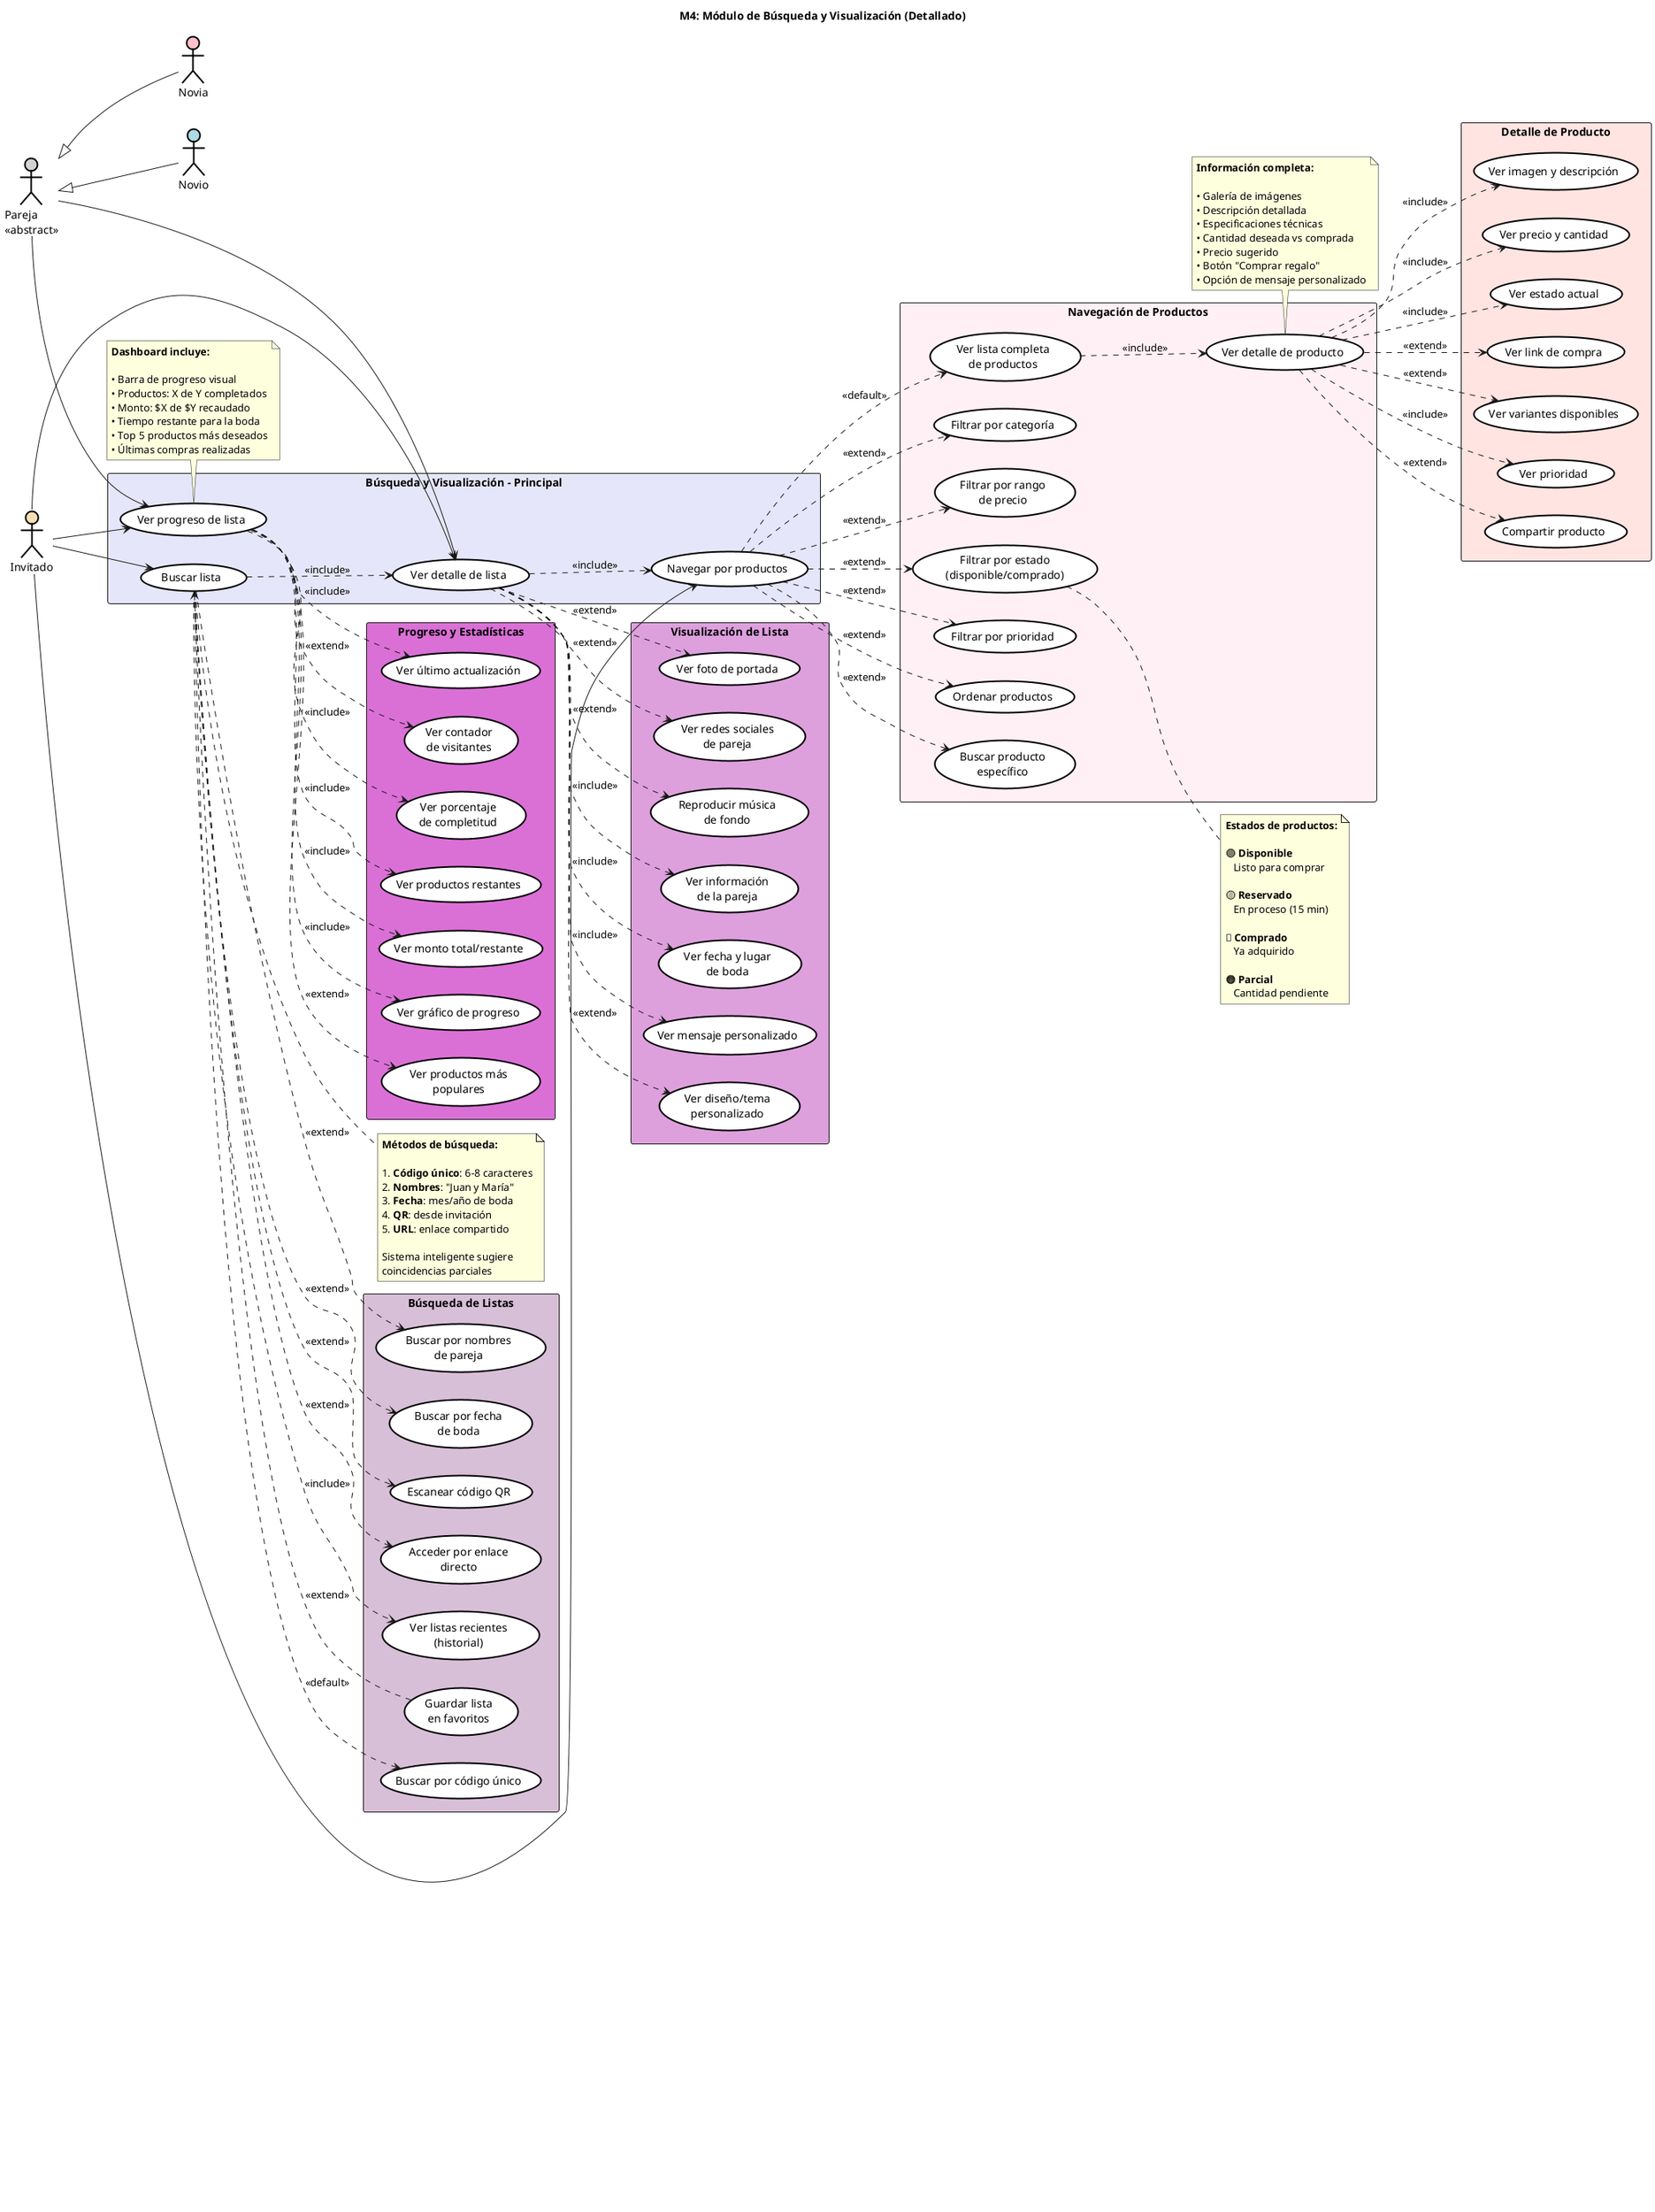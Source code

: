 @startuml moduloBusquedaVisualizacion
title M4: Módulo de Búsqueda y Visualización (Detallado)

left to right direction
skinparam packageStyle rectangle

' ===== ESTILOS VISUALES =====
skinparam usecase {
    BackgroundColor White
    BorderColor Black
    BorderThickness 2
}

skinparam actor {
    BackgroundColor White
    BorderColor Black
    BorderThickness 2
}

skinparam package {
    BorderThickness 2
    FontStyle bold
}

' ===== ACTORES =====
actor "Invitado" as Invitado #Wheat
actor "Pareja\n<<abstract>>" as Pareja #LightGray
actor "Novia" as SoyNovia #Pink
actor "Novio" as SoyNovio #LightBlue

' Generalización
SoyNovia -up-|> Pareja
SoyNovio -up-|> Pareja

' ===== CASOS DE USO PRINCIPALES =====
package "Búsqueda y Visualización - Principal" #Lavender {
  usecase UC30 as "Buscar lista"
  usecase UC31 as "Ver detalle de lista"
  usecase UC32 as "Navegar por productos"
  usecase UC33 as "Ver progreso de lista"
}

' ===== SUBMÓDULO: BÚSQUEDA DE LISTAS =====
package "Búsqueda de Listas" #Thistle {
  usecase UC30a as "Buscar por código único"
  usecase UC30b as "Buscar por nombres\nde pareja"
  usecase UC30c as "Buscar por fecha\nde boda"
  usecase UC30d as "Escanear código QR"
  usecase UC30e as "Acceder por enlace\ndirecto"
  usecase UC30f as "Ver listas recientes\n(historial)"
  usecase UC30g as "Guardar lista\nen favoritos"
}

' ===== SUBMÓDULO: VISUALIZACIÓN DE LISTA =====
package "Visualización de Lista" #Plum {
  usecase UC31a as "Ver información\nde la pareja"
  usecase UC31b as "Ver fecha y lugar\nde boda"
  usecase UC31c as "Ver mensaje personalizado"
  usecase UC31d as "Ver diseño/tema\npersonalizado"
  usecase UC31e as "Ver foto de portada"
  usecase UC31f as "Ver redes sociales\nde pareja"
  usecase UC31g as "Reproducir música\nde fondo"
}

' ===== SUBMÓDULO: NAVEGACIÓN DE PRODUCTOS =====
package "Navegación de Productos" #LavenderBlush {
  usecase UC32a as "Ver lista completa\nde productos"
  usecase UC32b as "Filtrar por categoría"
  usecase UC32c as "Filtrar por rango\nde precio"
  usecase UC32d as "Filtrar por estado\n(disponible/comprado)"
  usecase UC32e as "Filtrar por prioridad"
  usecase UC32f as "Ordenar productos"
  usecase UC32g as "Buscar producto\nespecífico"
  usecase UC32h as "Ver detalle de producto"
}

' ===== SUBMÓDULO: DETALLE DE PRODUCTO =====
package "Detalle de Producto" #MistyRose {
  usecase UC32h1 as "Ver imagen y descripción"
  usecase UC32h2 as "Ver precio y cantidad"
  usecase UC32h3 as "Ver estado actual"
  usecase UC32h4 as "Ver link de compra"
  usecase UC32h5 as "Ver variantes disponibles"
  usecase UC32h6 as "Ver prioridad"
  usecase UC32h7 as "Compartir producto"
}

' ===== SUBMÓDULO: PROGRESO Y ESTADÍSTICAS =====
package "Progreso y Estadísticas" #Orchid {
  usecase UC33a as "Ver porcentaje\nde completitud"
  usecase UC33b as "Ver productos restantes"
  usecase UC33c as "Ver monto total/restante"
  usecase UC33d as "Ver gráfico de progreso"
  usecase UC33e as "Ver productos más\npopulares"
  usecase UC33f as "Ver último actualización"
  usecase UC33g as "Ver contador\nde visitantes"
}

' ===== RELACIONES DE ACTORES =====
Invitado --> UC30
Invitado --> UC31
Invitado --> UC32
Invitado --> UC33

Pareja --> UC31
Pareja --> UC33

' ===== RELACIONES ENTRE CASOS DE USO =====

' Flujo Búsqueda
UC30 ..> UC30a : <<default>>
UC30 ..> UC30b : <<extend>>
UC30 ..> UC30c : <<extend>>
UC30 ..> UC30d : <<extend>>
UC30 ..> UC30e : <<extend>>

UC30 ..> UC30f : <<include>>
UC30 ..> UC31 : <<include>>
UC30g ..> UC30 : <<extend>>

' Flujo Visualización
UC31 ..> UC31a : <<include>>
UC31 ..> UC31b : <<include>>
UC31 ..> UC31c : <<include>>
UC31 ..> UC31d : <<extend>>
UC31 ..> UC31e : <<extend>>
UC31 ..> UC31f : <<extend>>
UC31 ..> UC31g : <<extend>>
UC31 ..> UC32 : <<include>>

' Flujo Navegación
UC32 ..> UC32a : <<default>>
UC32 ..> UC32b : <<extend>>
UC32 ..> UC32c : <<extend>>
UC32 ..> UC32d : <<extend>>
UC32 ..> UC32e : <<extend>>
UC32 ..> UC32f : <<extend>>
UC32 ..> UC32g : <<extend>>

UC32a ..> UC32h : <<include>>

' Flujo Detalle Producto
UC32h ..> UC32h1 : <<include>>
UC32h ..> UC32h2 : <<include>>
UC32h ..> UC32h3 : <<include>>
UC32h ..> UC32h4 : <<extend>>
UC32h ..> UC32h5 : <<extend>>
UC32h ..> UC32h6 : <<include>>
UC32h ..> UC32h7 : <<extend>>

' Flujo Progreso
UC33 ..> UC33a : <<include>>
UC33 ..> UC33b : <<include>>
UC33 ..> UC33c : <<include>>
UC33 ..> UC33d : <<include>>
UC33 ..> UC33e : <<extend>>
UC33 ..> UC33f : <<include>>
UC33 ..> UC33g : <<extend>>

' ===== NOTAS =====
note right of UC30
  **Métodos de búsqueda:**
  
  1. **Código único**: 6-8 caracteres
  2. **Nombres**: "Juan y María"
  3. **Fecha**: mes/año de boda
  4. **QR**: desde invitación
  5. **URL**: enlace compartido
  
  Sistema inteligente sugiere
  coincidencias parciales
end note

note right of UC32d
  **Estados de productos:**
  
  🟢 **Disponible**
     Listo para comprar
  
  🟡 **Reservado**
     En proceso (15 min)
  
  🔴 **Comprado**
     Ya adquirido
  
  🟠 **Parcial**
     Cantidad pendiente
end note

note bottom of UC33
  **Dashboard incluye:**
  
  • Barra de progreso visual
  • Productos: X de Y completados
  • Monto: $X de $Y recaudado
  • Tiempo restante para la boda
  • Top 5 productos más deseados
  • Últimas compras realizadas
end note

note bottom of UC32h
  **Información completa:**
  
  • Galería de imágenes
  • Descripción detallada
  • Especificaciones técnicas
  • Cantidad deseada vs comprada
  • Precio sugerido
  • Botón "Comprar regalo"
  • Opción de mensaje personalizado
end note

@enduml